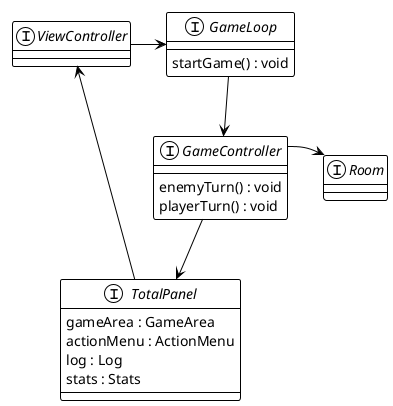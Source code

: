 @startuml MVC
!theme plain
interface GameController {
    enemyTurn() : void
    playerTurn() : void
}
interface GameLoop {
    startGame() : void
}
interface ViewController
interface TotalPanel {
    gameArea : GameArea
    actionMenu : ActionMenu
    log : Log
    stats : Stats
}
interface Room 
ViewController -R-> GameLoop
GameLoop --> GameController
GameController -right[hidden] Room
GameController ----> Room
GameController --> TotalPanel
TotalPanel ---> ViewController
@enduml
